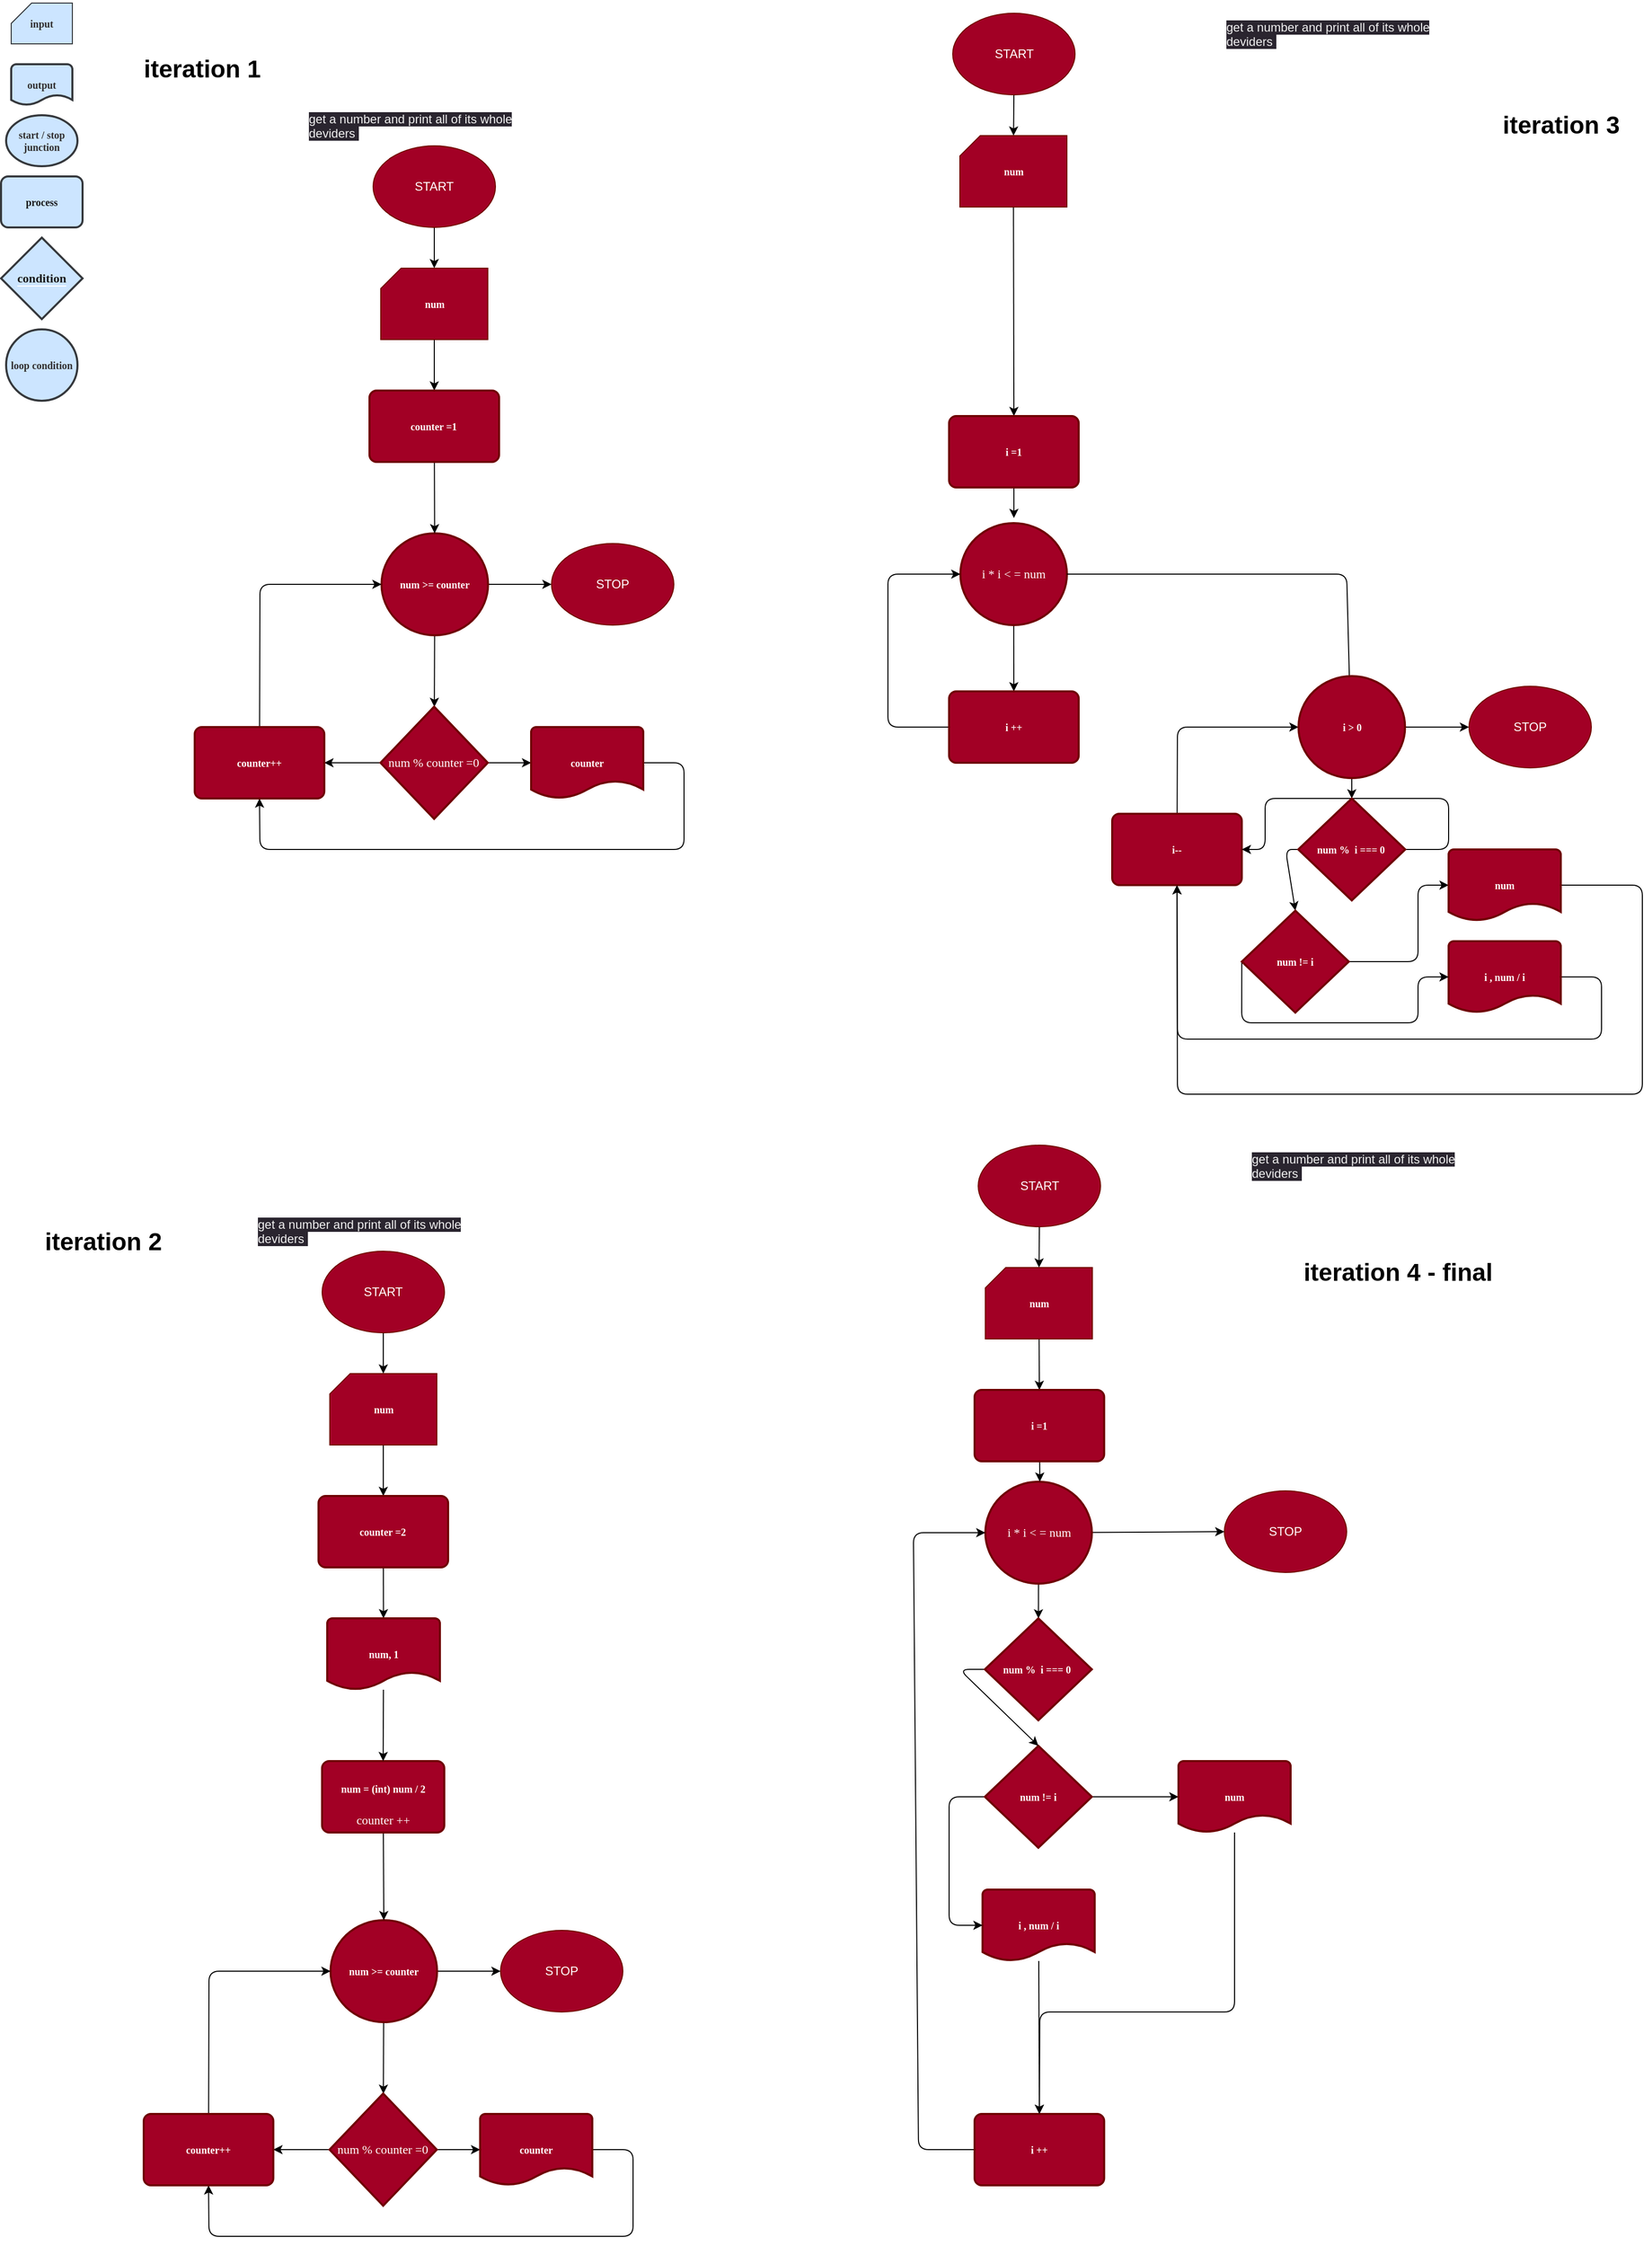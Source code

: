 <mxfile>
    <diagram id="q83JNy7y6N963V_-kqVT" name="Page-1">
        <mxGraphModel dx="1048" dy="1330" grid="1" gridSize="10" guides="1" tooltips="1" connect="1" arrows="1" fold="1" page="1" pageScale="1" pageWidth="850" pageHeight="1100" math="0" shadow="0">
            <root>
                <mxCell id="0"/>
                <mxCell id="1" parent="0"/>
                <mxCell id="2" value="&lt;span style=&quot;color: rgb(240, 240, 240); font-family: Helvetica; font-size: 12px; font-style: normal; font-variant-ligatures: normal; font-variant-caps: normal; font-weight: 400; letter-spacing: normal; orphans: 2; text-align: center; text-indent: 0px; text-transform: none; widows: 2; word-spacing: 0px; -webkit-text-stroke-width: 0px; background-color: rgb(42, 37, 47); text-decoration-thickness: initial; text-decoration-style: initial; text-decoration-color: initial; float: none; display: inline !important;&quot;&gt;get a number and print all of its whole deviders&amp;nbsp;&lt;/span&gt;" style="text;whiteSpace=wrap;html=1;" vertex="1" parent="1">
                    <mxGeometry x="310" y="110" width="250" height="40" as="geometry"/>
                </mxCell>
                <mxCell id="28" value="" style="edgeStyle=none;html=1;" edge="1" parent="1" source="3" target="27">
                    <mxGeometry relative="1" as="geometry"/>
                </mxCell>
                <mxCell id="3" value="START" style="ellipse;whiteSpace=wrap;html=1;fillColor=#a20025;fontColor=#ffffff;strokeColor=#6F0000;" vertex="1" parent="1">
                    <mxGeometry x="375" y="150" width="120" height="80" as="geometry"/>
                </mxCell>
                <mxCell id="4" value="&lt;h5&gt;input&lt;/h5&gt;" style="verticalLabelPosition=middle;verticalAlign=middle;html=1;shape=card;whiteSpace=wrap;size=20;arcSize=12;labelBackgroundColor=none;fontFamily=Tahoma;fillColor=#cce5ff;labelPosition=center;align=center;strokeColor=#36393d;fontColor=#312f2f;" vertex="1" parent="1">
                    <mxGeometry x="20" y="10" width="60" height="40" as="geometry"/>
                </mxCell>
                <mxCell id="5" value="&lt;h5&gt;output&lt;/h5&gt;" style="strokeWidth=2;html=1;shape=mxgraph.flowchart.document2;whiteSpace=wrap;size=0.25;labelBackgroundColor=none;fontFamily=Tahoma;fillColor=#cce5ff;strokeColor=#36393d;fontColor=#312f2f;" vertex="1" parent="1">
                    <mxGeometry x="20" y="70" width="60" height="40" as="geometry"/>
                </mxCell>
                <mxCell id="6" value="&lt;h5&gt;start / stop junction&lt;/h5&gt;" style="strokeWidth=2;html=1;shape=mxgraph.flowchart.start_1;whiteSpace=wrap;labelBackgroundColor=none;fontFamily=Tahoma;fillColor=#cce5ff;strokeColor=#36393d;fontColor=#312f2f;" vertex="1" parent="1">
                    <mxGeometry x="15" y="120" width="70" height="50" as="geometry"/>
                </mxCell>
                <mxCell id="7" value="&lt;h5&gt;&lt;font color=&quot;#1a1a1a&quot;&gt;process&lt;/font&gt;&lt;/h5&gt;" style="rounded=1;whiteSpace=wrap;html=1;absoluteArcSize=1;arcSize=14;strokeWidth=2;labelBackgroundColor=none;fontFamily=Tahoma;fillColor=#cce5ff;strokeColor=#36393d;" vertex="1" parent="1">
                    <mxGeometry x="10" y="180" width="80" height="50" as="geometry"/>
                </mxCell>
                <mxCell id="8" value="&lt;font color=&quot;#1a1a1a&quot; style=&quot;background-color: rgb(204, 229, 255);&quot;&gt;&lt;b&gt;condition&lt;/b&gt;&lt;/font&gt;" style="strokeWidth=2;html=1;shape=mxgraph.flowchart.decision;whiteSpace=wrap;labelBackgroundColor=#FFFFFF;fontFamily=Tahoma;fillColor=#CCE5FF;strokeColor=#36393d;" vertex="1" parent="1">
                    <mxGeometry x="10" y="240" width="80" height="80" as="geometry"/>
                </mxCell>
                <mxCell id="9" value="&lt;h5&gt;loop condition&lt;/h5&gt;" style="strokeWidth=2;html=1;shape=mxgraph.flowchart.start_1;whiteSpace=wrap;labelBackgroundColor=none;fontFamily=Tahoma;fillColor=#cce5ff;strokeColor=#36393d;fontColor=#312f2f;" vertex="1" parent="1">
                    <mxGeometry x="15" y="330" width="70" height="70" as="geometry"/>
                </mxCell>
                <mxCell id="34" value="" style="edgeStyle=none;html=1;" edge="1" parent="1" source="27" target="33">
                    <mxGeometry relative="1" as="geometry"/>
                </mxCell>
                <mxCell id="27" value="&lt;h5&gt;num&lt;/h5&gt;" style="verticalLabelPosition=middle;verticalAlign=middle;html=1;shape=card;whiteSpace=wrap;size=20;arcSize=12;labelBackgroundColor=none;fontFamily=Tahoma;fillColor=#a20025;labelPosition=center;align=center;strokeColor=#6F0000;fontColor=#ffffff;" vertex="1" parent="1">
                    <mxGeometry x="382.5" y="270" width="105" height="70" as="geometry"/>
                </mxCell>
                <mxCell id="32" value="" style="edgeStyle=none;html=1;" edge="1" parent="1" source="29" target="31">
                    <mxGeometry relative="1" as="geometry"/>
                </mxCell>
                <mxCell id="43" style="edgeStyle=none;html=1;entryX=0;entryY=0.5;entryDx=0;entryDy=0;" edge="1" parent="1" source="29" target="42">
                    <mxGeometry relative="1" as="geometry"/>
                </mxCell>
                <mxCell id="29" value="&lt;h5&gt;num &amp;gt;= counter&lt;/h5&gt;" style="strokeWidth=2;html=1;shape=mxgraph.flowchart.start_1;whiteSpace=wrap;labelBackgroundColor=none;fontFamily=Tahoma;fillColor=#a20025;strokeColor=#6F0000;fontColor=#ffffff;" vertex="1" parent="1">
                    <mxGeometry x="383.25" y="530" width="104.5" height="100" as="geometry"/>
                </mxCell>
                <mxCell id="37" value="" style="edgeStyle=none;html=1;" edge="1" parent="1" source="31" target="36">
                    <mxGeometry relative="1" as="geometry"/>
                </mxCell>
                <mxCell id="39" value="" style="edgeStyle=none;html=1;" edge="1" parent="1" source="31" target="38">
                    <mxGeometry relative="1" as="geometry"/>
                </mxCell>
                <mxCell id="31" value="num % counter =0" style="rhombus;whiteSpace=wrap;html=1;fontFamily=Tahoma;fillColor=#a20025;strokeColor=#6F0000;fontColor=#ffffff;strokeWidth=2;labelBackgroundColor=none;" vertex="1" parent="1">
                    <mxGeometry x="382.25" y="700" width="105.25" height="110" as="geometry"/>
                </mxCell>
                <mxCell id="35" style="edgeStyle=none;html=1;" edge="1" parent="1" source="33" target="29">
                    <mxGeometry relative="1" as="geometry"/>
                </mxCell>
                <mxCell id="33" value="&lt;h5&gt;counter =1&lt;/h5&gt;" style="rounded=1;whiteSpace=wrap;html=1;absoluteArcSize=1;arcSize=14;strokeWidth=2;labelBackgroundColor=none;fontFamily=Tahoma;fillColor=#a20025;strokeColor=#6F0000;fontColor=#ffffff;" vertex="1" parent="1">
                    <mxGeometry x="371.44" y="390" width="127.12" height="70" as="geometry"/>
                </mxCell>
                <mxCell id="40" style="edgeStyle=none;html=1;entryX=0.5;entryY=1;entryDx=0;entryDy=0;exitX=1;exitY=0.5;exitDx=0;exitDy=0;exitPerimeter=0;" edge="1" parent="1" source="36" target="38">
                    <mxGeometry relative="1" as="geometry">
                        <Array as="points">
                            <mxPoint x="680" y="755"/>
                            <mxPoint x="680" y="840"/>
                            <mxPoint x="264" y="840"/>
                        </Array>
                    </mxGeometry>
                </mxCell>
                <mxCell id="36" value="&lt;h5&gt;counter&lt;/h5&gt;" style="strokeWidth=2;html=1;shape=mxgraph.flowchart.document2;whiteSpace=wrap;size=0.25;labelBackgroundColor=none;fontFamily=Tahoma;fillColor=#a20025;strokeColor=#6F0000;fontColor=#ffffff;" vertex="1" parent="1">
                    <mxGeometry x="530" y="720" width="110" height="70" as="geometry"/>
                </mxCell>
                <mxCell id="41" style="edgeStyle=none;html=1;entryX=0;entryY=0.5;entryDx=0;entryDy=0;entryPerimeter=0;" edge="1" parent="1" source="38" target="29">
                    <mxGeometry relative="1" as="geometry">
                        <Array as="points">
                            <mxPoint x="264" y="580"/>
                        </Array>
                    </mxGeometry>
                </mxCell>
                <mxCell id="38" value="&lt;h5&gt;counter++&lt;/h5&gt;" style="rounded=1;whiteSpace=wrap;html=1;absoluteArcSize=1;arcSize=14;strokeWidth=2;labelBackgroundColor=none;fontFamily=Tahoma;fillColor=#a20025;strokeColor=#6F0000;fontColor=#ffffff;" vertex="1" parent="1">
                    <mxGeometry x="200" y="720" width="127.12" height="70" as="geometry"/>
                </mxCell>
                <mxCell id="42" value="STOP" style="ellipse;whiteSpace=wrap;html=1;fillColor=#a20025;fontColor=#ffffff;strokeColor=#6F0000;" vertex="1" parent="1">
                    <mxGeometry x="550" y="540" width="120" height="80" as="geometry"/>
                </mxCell>
                <mxCell id="44" value="&lt;span style=&quot;color: rgb(240, 240, 240); font-family: Helvetica; font-size: 12px; font-style: normal; font-variant-ligatures: normal; font-variant-caps: normal; font-weight: 400; letter-spacing: normal; orphans: 2; text-align: center; text-indent: 0px; text-transform: none; widows: 2; word-spacing: 0px; -webkit-text-stroke-width: 0px; background-color: rgb(42, 37, 47); text-decoration-thickness: initial; text-decoration-style: initial; text-decoration-color: initial; float: none; display: inline !important;&quot;&gt;get a number and print all of its whole deviders&amp;nbsp;&lt;/span&gt;" style="text;whiteSpace=wrap;html=1;" vertex="1" parent="1">
                    <mxGeometry x="1210" y="20" width="250" height="40" as="geometry"/>
                </mxCell>
                <mxCell id="50" style="edgeStyle=none;html=1;entryX=0;entryY=0.5;entryDx=0;entryDy=0;exitX=1;exitY=0.5;exitDx=0;exitDy=0;exitPerimeter=0;" edge="1" parent="1" source="138" target="61">
                    <mxGeometry relative="1" as="geometry"/>
                </mxCell>
                <mxCell id="57" style="edgeStyle=none;html=1;entryX=0.5;entryY=1;entryDx=0;entryDy=0;exitX=1;exitY=0.5;exitDx=0;exitDy=0;exitPerimeter=0;" edge="1" parent="1" source="58" target="60">
                    <mxGeometry relative="1" as="geometry">
                        <Array as="points">
                            <mxPoint x="1580" y="965"/>
                            <mxPoint x="1580" y="1026"/>
                            <mxPoint x="1164" y="1026"/>
                        </Array>
                    </mxGeometry>
                </mxCell>
                <mxCell id="58" value="&lt;h5&gt;i , num / i&lt;/h5&gt;" style="strokeWidth=2;html=1;shape=mxgraph.flowchart.document2;whiteSpace=wrap;size=0.25;labelBackgroundColor=none;fontFamily=Tahoma;fillColor=#a20025;strokeColor=#6F0000;fontColor=#ffffff;" vertex="1" parent="1">
                    <mxGeometry x="1430" y="930" width="110" height="70" as="geometry"/>
                </mxCell>
                <mxCell id="59" style="edgeStyle=none;html=1;entryX=0;entryY=0.5;entryDx=0;entryDy=0;entryPerimeter=0;" edge="1" parent="1" source="60" target="138">
                    <mxGeometry relative="1" as="geometry">
                        <Array as="points">
                            <mxPoint x="1164" y="720"/>
                        </Array>
                    </mxGeometry>
                </mxCell>
                <mxCell id="60" value="&lt;h5&gt;i--&lt;/h5&gt;" style="rounded=1;whiteSpace=wrap;html=1;absoluteArcSize=1;arcSize=14;strokeWidth=2;labelBackgroundColor=none;fontFamily=Tahoma;fillColor=#a20025;strokeColor=#6F0000;fontColor=#ffffff;" vertex="1" parent="1">
                    <mxGeometry x="1100" y="805" width="127.12" height="70" as="geometry"/>
                </mxCell>
                <mxCell id="61" value="STOP" style="ellipse;whiteSpace=wrap;html=1;fillColor=#a20025;fontColor=#ffffff;strokeColor=#6F0000;" vertex="1" parent="1">
                    <mxGeometry x="1450" y="680" width="120" height="80" as="geometry"/>
                </mxCell>
                <mxCell id="90" style="edgeStyle=none;html=1;" edge="1" parent="1" source="81" target="89">
                    <mxGeometry relative="1" as="geometry"/>
                </mxCell>
                <mxCell id="81" value="i * i &amp;lt; = num" style="strokeWidth=2;html=1;shape=mxgraph.flowchart.start_1;whiteSpace=wrap;labelBackgroundColor=none;fontFamily=Tahoma;fillColor=#a20025;strokeColor=#6F0000;fontColor=#ffffff;" vertex="1" parent="1">
                    <mxGeometry x="951.06" y="520" width="104.5" height="100" as="geometry"/>
                </mxCell>
                <mxCell id="82" value="" style="edgeStyle=none;html=1;" edge="1" parent="1" source="83" target="85">
                    <mxGeometry relative="1" as="geometry"/>
                </mxCell>
                <mxCell id="83" value="START" style="ellipse;whiteSpace=wrap;html=1;fillColor=#a20025;fontColor=#ffffff;strokeColor=#6F0000;" vertex="1" parent="1">
                    <mxGeometry x="943.56" y="20" width="120" height="80" as="geometry"/>
                </mxCell>
                <mxCell id="148" value="" style="edgeStyle=none;html=1;entryX=0.5;entryY=0;entryDx=0;entryDy=0;" edge="1" parent="1" source="85" target="87">
                    <mxGeometry relative="1" as="geometry">
                        <mxPoint x="1003.425" y="270" as="targetPoint"/>
                    </mxGeometry>
                </mxCell>
                <mxCell id="85" value="&lt;h5&gt;num&lt;/h5&gt;" style="verticalLabelPosition=middle;verticalAlign=middle;html=1;shape=card;whiteSpace=wrap;size=20;arcSize=12;labelBackgroundColor=none;fontFamily=Tahoma;fillColor=#a20025;labelPosition=center;align=center;strokeColor=#6F0000;fontColor=#ffffff;" vertex="1" parent="1">
                    <mxGeometry x="950.56" y="140" width="105" height="70" as="geometry"/>
                </mxCell>
                <mxCell id="86" value="" style="edgeStyle=none;html=1;" edge="1" parent="1" source="87">
                    <mxGeometry relative="1" as="geometry">
                        <mxPoint x="1003.56" y="515" as="targetPoint"/>
                    </mxGeometry>
                </mxCell>
                <mxCell id="87" value="&lt;h5&gt;i =1&lt;/h5&gt;" style="rounded=1;whiteSpace=wrap;html=1;absoluteArcSize=1;arcSize=14;strokeWidth=2;labelBackgroundColor=none;fontFamily=Tahoma;fillColor=#a20025;strokeColor=#6F0000;fontColor=#ffffff;" vertex="1" parent="1">
                    <mxGeometry x="940" y="415" width="127.12" height="70" as="geometry"/>
                </mxCell>
                <mxCell id="91" style="edgeStyle=none;html=1;entryX=0;entryY=0.5;entryDx=0;entryDy=0;entryPerimeter=0;exitX=0;exitY=0.5;exitDx=0;exitDy=0;" edge="1" parent="1" source="89" target="81">
                    <mxGeometry relative="1" as="geometry">
                        <Array as="points">
                            <mxPoint x="880" y="720"/>
                            <mxPoint x="880" y="570"/>
                        </Array>
                    </mxGeometry>
                </mxCell>
                <mxCell id="89" value="&lt;h5&gt;i ++&lt;/h5&gt;" style="rounded=1;whiteSpace=wrap;html=1;absoluteArcSize=1;arcSize=14;strokeWidth=2;labelBackgroundColor=none;fontFamily=Tahoma;fillColor=#a20025;strokeColor=#6F0000;fontColor=#ffffff;" vertex="1" parent="1">
                    <mxGeometry x="940" y="685" width="127.12" height="70" as="geometry"/>
                </mxCell>
                <mxCell id="92" value="&lt;span style=&quot;color: rgb(240, 240, 240); font-family: Helvetica; font-size: 12px; font-style: normal; font-variant-ligatures: normal; font-variant-caps: normal; font-weight: 400; letter-spacing: normal; orphans: 2; text-align: center; text-indent: 0px; text-transform: none; widows: 2; word-spacing: 0px; -webkit-text-stroke-width: 0px; background-color: rgb(42, 37, 47); text-decoration-thickness: initial; text-decoration-style: initial; text-decoration-color: initial; float: none; display: inline !important;&quot;&gt;get a number and print all of its whole deviders&amp;nbsp;&lt;/span&gt;" style="text;whiteSpace=wrap;html=1;" vertex="1" parent="1">
                    <mxGeometry x="260" y="1194" width="250" height="40" as="geometry"/>
                </mxCell>
                <mxCell id="93" value="" style="edgeStyle=none;html=1;" edge="1" parent="1" source="94" target="96">
                    <mxGeometry relative="1" as="geometry"/>
                </mxCell>
                <mxCell id="94" value="START" style="ellipse;whiteSpace=wrap;html=1;fillColor=#a20025;fontColor=#ffffff;strokeColor=#6F0000;" vertex="1" parent="1">
                    <mxGeometry x="325" y="1234" width="120" height="80" as="geometry"/>
                </mxCell>
                <mxCell id="95" value="" style="edgeStyle=none;html=1;" edge="1" parent="1" source="96" target="104">
                    <mxGeometry relative="1" as="geometry"/>
                </mxCell>
                <mxCell id="96" value="&lt;h5&gt;num&lt;/h5&gt;" style="verticalLabelPosition=middle;verticalAlign=middle;html=1;shape=card;whiteSpace=wrap;size=20;arcSize=12;labelBackgroundColor=none;fontFamily=Tahoma;fillColor=#a20025;labelPosition=center;align=center;strokeColor=#6F0000;fontColor=#ffffff;" vertex="1" parent="1">
                    <mxGeometry x="332.5" y="1354" width="105" height="70" as="geometry"/>
                </mxCell>
                <mxCell id="97" value="" style="edgeStyle=none;html=1;" edge="1" parent="1" source="99" target="102">
                    <mxGeometry relative="1" as="geometry"/>
                </mxCell>
                <mxCell id="98" style="edgeStyle=none;html=1;entryX=0;entryY=0.5;entryDx=0;entryDy=0;" edge="1" parent="1" source="99" target="109">
                    <mxGeometry relative="1" as="geometry"/>
                </mxCell>
                <mxCell id="99" value="&lt;h5&gt;num &amp;gt;= counter&lt;/h5&gt;" style="strokeWidth=2;html=1;shape=mxgraph.flowchart.start_1;whiteSpace=wrap;labelBackgroundColor=none;fontFamily=Tahoma;fillColor=#a20025;strokeColor=#6F0000;fontColor=#ffffff;" vertex="1" parent="1">
                    <mxGeometry x="333.25" y="1890" width="104.5" height="100" as="geometry"/>
                </mxCell>
                <mxCell id="100" value="" style="edgeStyle=none;html=1;" edge="1" parent="1" source="102" target="106">
                    <mxGeometry relative="1" as="geometry"/>
                </mxCell>
                <mxCell id="101" value="" style="edgeStyle=none;html=1;" edge="1" parent="1" source="102" target="108">
                    <mxGeometry relative="1" as="geometry"/>
                </mxCell>
                <mxCell id="102" value="num % counter =0" style="rhombus;whiteSpace=wrap;html=1;fontFamily=Tahoma;fillColor=#a20025;strokeColor=#6F0000;fontColor=#ffffff;strokeWidth=2;labelBackgroundColor=none;" vertex="1" parent="1">
                    <mxGeometry x="332.25" y="2060" width="105.25" height="110" as="geometry"/>
                </mxCell>
                <mxCell id="103" value="" style="edgeStyle=none;html=1;" edge="1" parent="1" source="104" target="113">
                    <mxGeometry relative="1" as="geometry"/>
                </mxCell>
                <mxCell id="104" value="&lt;h5&gt;counter =2&lt;/h5&gt;" style="rounded=1;whiteSpace=wrap;html=1;absoluteArcSize=1;arcSize=14;strokeWidth=2;labelBackgroundColor=none;fontFamily=Tahoma;fillColor=#a20025;strokeColor=#6F0000;fontColor=#ffffff;" vertex="1" parent="1">
                    <mxGeometry x="321.44" y="1474" width="127.12" height="70" as="geometry"/>
                </mxCell>
                <mxCell id="105" style="edgeStyle=none;html=1;entryX=0.5;entryY=1;entryDx=0;entryDy=0;exitX=1;exitY=0.5;exitDx=0;exitDy=0;exitPerimeter=0;" edge="1" parent="1" source="106" target="108">
                    <mxGeometry relative="1" as="geometry">
                        <Array as="points">
                            <mxPoint x="630" y="2115"/>
                            <mxPoint x="630" y="2200"/>
                            <mxPoint x="214" y="2200"/>
                        </Array>
                    </mxGeometry>
                </mxCell>
                <mxCell id="106" value="&lt;h5&gt;counter&lt;/h5&gt;" style="strokeWidth=2;html=1;shape=mxgraph.flowchart.document2;whiteSpace=wrap;size=0.25;labelBackgroundColor=none;fontFamily=Tahoma;fillColor=#a20025;strokeColor=#6F0000;fontColor=#ffffff;" vertex="1" parent="1">
                    <mxGeometry x="480" y="2080" width="110" height="70" as="geometry"/>
                </mxCell>
                <mxCell id="107" style="edgeStyle=none;html=1;entryX=0;entryY=0.5;entryDx=0;entryDy=0;entryPerimeter=0;" edge="1" parent="1" source="108" target="99">
                    <mxGeometry relative="1" as="geometry">
                        <Array as="points">
                            <mxPoint x="214" y="1940"/>
                        </Array>
                    </mxGeometry>
                </mxCell>
                <mxCell id="108" value="&lt;h5&gt;counter++&lt;/h5&gt;" style="rounded=1;whiteSpace=wrap;html=1;absoluteArcSize=1;arcSize=14;strokeWidth=2;labelBackgroundColor=none;fontFamily=Tahoma;fillColor=#a20025;strokeColor=#6F0000;fontColor=#ffffff;" vertex="1" parent="1">
                    <mxGeometry x="150" y="2080" width="127.12" height="70" as="geometry"/>
                </mxCell>
                <mxCell id="109" value="STOP" style="ellipse;whiteSpace=wrap;html=1;fillColor=#a20025;fontColor=#ffffff;strokeColor=#6F0000;" vertex="1" parent="1">
                    <mxGeometry x="500" y="1900" width="120" height="80" as="geometry"/>
                </mxCell>
                <mxCell id="110" style="edgeStyle=none;html=1;entryX=0.5;entryY=0;entryDx=0;entryDy=0;entryPerimeter=0;" edge="1" parent="1" source="111" target="99">
                    <mxGeometry relative="1" as="geometry"/>
                </mxCell>
                <mxCell id="111" value="&lt;h5&gt;num = (int) num / 2&lt;/h5&gt;&lt;div&gt;counter ++&lt;/div&gt;" style="rounded=1;whiteSpace=wrap;html=1;absoluteArcSize=1;arcSize=14;strokeWidth=2;labelBackgroundColor=none;fontFamily=Tahoma;fillColor=#a20025;strokeColor=#6F0000;fontColor=#ffffff;" vertex="1" parent="1">
                    <mxGeometry x="324.93" y="1734" width="119.88" height="70" as="geometry"/>
                </mxCell>
                <mxCell id="112" value="" style="edgeStyle=none;html=1;entryX=0.5;entryY=0;entryDx=0;entryDy=0;" edge="1" parent="1" source="113" target="111">
                    <mxGeometry relative="1" as="geometry">
                        <mxPoint x="385.25" y="1713" as="targetPoint"/>
                    </mxGeometry>
                </mxCell>
                <mxCell id="113" value="&lt;h5&gt;num, 1&lt;/h5&gt;" style="strokeWidth=2;html=1;shape=mxgraph.flowchart.document2;whiteSpace=wrap;size=0.25;labelBackgroundColor=none;fontFamily=Tahoma;fillColor=#a20025;strokeColor=#6F0000;fontColor=#ffffff;" vertex="1" parent="1">
                    <mxGeometry x="330" y="1594" width="110.5" height="70" as="geometry"/>
                </mxCell>
                <mxCell id="139" value="" style="edgeStyle=none;html=1;endArrow=none;entryX=0.5;entryY=0;entryDx=0;entryDy=0;entryPerimeter=0;" edge="1" parent="1" source="81">
                    <mxGeometry relative="1" as="geometry">
                        <mxPoint x="1335" y="762" as="targetPoint"/>
                        <mxPoint x="1055.56" y="547" as="sourcePoint"/>
                        <Array as="points">
                            <mxPoint x="1330" y="570"/>
                        </Array>
                    </mxGeometry>
                </mxCell>
                <mxCell id="141" value="" style="edgeStyle=none;html=1;" edge="1" parent="1" source="138" target="140">
                    <mxGeometry relative="1" as="geometry"/>
                </mxCell>
                <mxCell id="138" value="&lt;h5&gt;i &amp;gt; 0&lt;/h5&gt;" style="strokeWidth=2;html=1;shape=mxgraph.flowchart.start_1;whiteSpace=wrap;labelBackgroundColor=none;fontFamily=Tahoma;fillColor=#a20025;strokeColor=#6F0000;fontColor=#ffffff;" vertex="1" parent="1">
                    <mxGeometry x="1282.75" y="670" width="104.5" height="100" as="geometry"/>
                </mxCell>
                <mxCell id="145" style="edgeStyle=none;html=1;entryX=1;entryY=0.5;entryDx=0;entryDy=0;exitX=1;exitY=0.5;exitDx=0;exitDy=0;" edge="1" parent="1" source="140" target="60">
                    <mxGeometry relative="1" as="geometry">
                        <Array as="points">
                            <mxPoint x="1430" y="840"/>
                            <mxPoint x="1430" y="790"/>
                            <mxPoint x="1250" y="790"/>
                            <mxPoint x="1250" y="840"/>
                        </Array>
                    </mxGeometry>
                </mxCell>
                <mxCell id="151" style="edgeStyle=none;html=1;entryX=0.5;entryY=0;entryDx=0;entryDy=0;exitX=0;exitY=0.5;exitDx=0;exitDy=0;" edge="1" parent="1" source="140" target="150">
                    <mxGeometry relative="1" as="geometry">
                        <Array as="points">
                            <mxPoint x="1270" y="840"/>
                        </Array>
                    </mxGeometry>
                </mxCell>
                <mxCell id="140" value="&lt;h5&gt;num %&amp;nbsp; i === 0&amp;nbsp;&lt;/h5&gt;" style="rhombus;whiteSpace=wrap;html=1;fontFamily=Tahoma;fillColor=#a20025;strokeColor=#6F0000;fontColor=#ffffff;strokeWidth=2;labelBackgroundColor=none;" vertex="1" parent="1">
                    <mxGeometry x="1282.5" y="790" width="105" height="100" as="geometry"/>
                </mxCell>
                <mxCell id="152" style="edgeStyle=none;html=1;entryX=0;entryY=0.5;entryDx=0;entryDy=0;entryPerimeter=0;exitX=0;exitY=0.5;exitDx=0;exitDy=0;" edge="1" parent="1" source="150" target="58">
                    <mxGeometry relative="1" as="geometry">
                        <mxPoint x="1200" y="950" as="targetPoint"/>
                        <Array as="points">
                            <mxPoint x="1227" y="1010"/>
                            <mxPoint x="1400" y="1010"/>
                            <mxPoint x="1400" y="965"/>
                        </Array>
                    </mxGeometry>
                </mxCell>
                <mxCell id="154" style="edgeStyle=none;html=1;entryX=0;entryY=0.5;entryDx=0;entryDy=0;entryPerimeter=0;" edge="1" parent="1" source="150" target="153">
                    <mxGeometry relative="1" as="geometry">
                        <Array as="points">
                            <mxPoint x="1400" y="950"/>
                            <mxPoint x="1400" y="875"/>
                        </Array>
                    </mxGeometry>
                </mxCell>
                <mxCell id="150" value="&lt;h5&gt;num != i&lt;/h5&gt;" style="rhombus;whiteSpace=wrap;html=1;fontFamily=Tahoma;fillColor=#a20025;strokeColor=#6F0000;fontColor=#ffffff;strokeWidth=2;labelBackgroundColor=none;" vertex="1" parent="1">
                    <mxGeometry x="1227.12" y="900" width="105" height="100" as="geometry"/>
                </mxCell>
                <mxCell id="159" style="edgeStyle=none;html=1;exitX=1;exitY=0.5;exitDx=0;exitDy=0;exitPerimeter=0;entryX=0.5;entryY=1;entryDx=0;entryDy=0;" edge="1" parent="1" source="153" target="60">
                    <mxGeometry relative="1" as="geometry">
                        <mxPoint x="1160" y="884.762" as="targetPoint"/>
                        <Array as="points">
                            <mxPoint x="1620" y="875"/>
                            <mxPoint x="1620" y="1080"/>
                            <mxPoint x="1164" y="1080"/>
                        </Array>
                    </mxGeometry>
                </mxCell>
                <mxCell id="153" value="&lt;h5&gt;num&lt;/h5&gt;" style="strokeWidth=2;html=1;shape=mxgraph.flowchart.document2;whiteSpace=wrap;size=0.25;labelBackgroundColor=none;fontFamily=Tahoma;fillColor=#a20025;strokeColor=#6F0000;fontColor=#ffffff;" vertex="1" parent="1">
                    <mxGeometry x="1430" y="840" width="110" height="70" as="geometry"/>
                </mxCell>
                <mxCell id="161" value="&lt;span style=&quot;color: rgb(240, 240, 240); font-family: Helvetica; font-size: 12px; font-style: normal; font-variant-ligatures: normal; font-variant-caps: normal; font-weight: 400; letter-spacing: normal; orphans: 2; text-align: center; text-indent: 0px; text-transform: none; widows: 2; word-spacing: 0px; -webkit-text-stroke-width: 0px; background-color: rgb(42, 37, 47); text-decoration-thickness: initial; text-decoration-style: initial; text-decoration-color: initial; float: none; display: inline !important;&quot;&gt;get a number and print all of its whole deviders&amp;nbsp;&lt;/span&gt;" style="text;whiteSpace=wrap;html=1;" vertex="1" parent="1">
                    <mxGeometry x="1235" y="1130" width="250" height="40" as="geometry"/>
                </mxCell>
                <mxCell id="194" style="edgeStyle=none;html=1;entryX=0.5;entryY=0;entryDx=0;entryDy=0;" edge="1" parent="1" source="164" target="177">
                    <mxGeometry relative="1" as="geometry">
                        <mxPoint x="1029" y="2080" as="targetPoint"/>
                    </mxGeometry>
                </mxCell>
                <mxCell id="164" value="&lt;h5&gt;i , num / i&lt;/h5&gt;" style="strokeWidth=2;html=1;shape=mxgraph.flowchart.document2;whiteSpace=wrap;size=0.25;labelBackgroundColor=none;fontFamily=Tahoma;fillColor=#a20025;strokeColor=#6F0000;fontColor=#ffffff;" vertex="1" parent="1">
                    <mxGeometry x="972.81" y="1860" width="110" height="70" as="geometry"/>
                </mxCell>
                <mxCell id="167" value="STOP" style="ellipse;whiteSpace=wrap;html=1;fillColor=#a20025;fontColor=#ffffff;strokeColor=#6F0000;" vertex="1" parent="1">
                    <mxGeometry x="1210" y="1469" width="120" height="80" as="geometry"/>
                </mxCell>
                <mxCell id="190" style="edgeStyle=none;html=1;" edge="1" parent="1" source="169" target="189">
                    <mxGeometry relative="1" as="geometry"/>
                </mxCell>
                <mxCell id="196" style="edgeStyle=none;html=1;entryX=0;entryY=0.5;entryDx=0;entryDy=0;" edge="1" parent="1" source="169" target="167">
                    <mxGeometry relative="1" as="geometry"/>
                </mxCell>
                <mxCell id="169" value="i * i &amp;lt; = num" style="strokeWidth=2;html=1;shape=mxgraph.flowchart.start_1;whiteSpace=wrap;labelBackgroundColor=none;fontFamily=Tahoma;fillColor=#a20025;strokeColor=#6F0000;fontColor=#ffffff;" vertex="1" parent="1">
                    <mxGeometry x="975.56" y="1460" width="104.5" height="100" as="geometry"/>
                </mxCell>
                <mxCell id="170" value="" style="edgeStyle=none;html=1;" edge="1" parent="1" source="171" target="173">
                    <mxGeometry relative="1" as="geometry"/>
                </mxCell>
                <mxCell id="171" value="START" style="ellipse;whiteSpace=wrap;html=1;fillColor=#a20025;fontColor=#ffffff;strokeColor=#6F0000;" vertex="1" parent="1">
                    <mxGeometry x="968.56" y="1130" width="120" height="80" as="geometry"/>
                </mxCell>
                <mxCell id="172" value="" style="edgeStyle=none;html=1;entryX=0.5;entryY=0;entryDx=0;entryDy=0;" edge="1" parent="1" source="173" target="175">
                    <mxGeometry relative="1" as="geometry">
                        <mxPoint x="1028.425" y="1380" as="targetPoint"/>
                    </mxGeometry>
                </mxCell>
                <mxCell id="173" value="&lt;h5&gt;num&lt;/h5&gt;" style="verticalLabelPosition=middle;verticalAlign=middle;html=1;shape=card;whiteSpace=wrap;size=20;arcSize=12;labelBackgroundColor=none;fontFamily=Tahoma;fillColor=#a20025;labelPosition=center;align=center;strokeColor=#6F0000;fontColor=#ffffff;" vertex="1" parent="1">
                    <mxGeometry x="975.56" y="1250" width="105" height="70" as="geometry"/>
                </mxCell>
                <mxCell id="174" value="" style="edgeStyle=none;html=1;" edge="1" parent="1" source="175">
                    <mxGeometry relative="1" as="geometry">
                        <mxPoint x="1029" y="1460" as="targetPoint"/>
                    </mxGeometry>
                </mxCell>
                <mxCell id="175" value="&lt;h5&gt;i =1&lt;/h5&gt;" style="rounded=1;whiteSpace=wrap;html=1;absoluteArcSize=1;arcSize=14;strokeWidth=2;labelBackgroundColor=none;fontFamily=Tahoma;fillColor=#a20025;strokeColor=#6F0000;fontColor=#ffffff;" vertex="1" parent="1">
                    <mxGeometry x="965" y="1370" width="127.12" height="70" as="geometry"/>
                </mxCell>
                <mxCell id="176" style="edgeStyle=none;html=1;entryX=0;entryY=0.5;entryDx=0;entryDy=0;entryPerimeter=0;exitX=0;exitY=0.5;exitDx=0;exitDy=0;" edge="1" parent="1" source="177" target="169">
                    <mxGeometry relative="1" as="geometry">
                        <Array as="points">
                            <mxPoint x="910" y="2115"/>
                            <mxPoint x="905" y="1510"/>
                        </Array>
                    </mxGeometry>
                </mxCell>
                <mxCell id="177" value="&lt;h5&gt;i ++&lt;/h5&gt;" style="rounded=1;whiteSpace=wrap;html=1;absoluteArcSize=1;arcSize=14;strokeWidth=2;labelBackgroundColor=none;fontFamily=Tahoma;fillColor=#a20025;strokeColor=#6F0000;fontColor=#ffffff;" vertex="1" parent="1">
                    <mxGeometry x="965" y="2080" width="127.12" height="70" as="geometry"/>
                </mxCell>
                <mxCell id="192" value="" style="edgeStyle=none;html=1;" edge="1" parent="1" source="186" target="188">
                    <mxGeometry relative="1" as="geometry"/>
                </mxCell>
                <mxCell id="193" style="edgeStyle=none;html=1;entryX=0;entryY=0.5;entryDx=0;entryDy=0;entryPerimeter=0;exitX=0;exitY=0.5;exitDx=0;exitDy=0;" edge="1" parent="1" source="186" target="164">
                    <mxGeometry relative="1" as="geometry">
                        <Array as="points">
                            <mxPoint x="940" y="1769"/>
                            <mxPoint x="940" y="1895"/>
                        </Array>
                    </mxGeometry>
                </mxCell>
                <mxCell id="186" value="&lt;h5&gt;num != i&lt;/h5&gt;" style="rhombus;whiteSpace=wrap;html=1;fontFamily=Tahoma;fillColor=#a20025;strokeColor=#6F0000;fontColor=#ffffff;strokeWidth=2;labelBackgroundColor=none;" vertex="1" parent="1">
                    <mxGeometry x="975.06" y="1719" width="105" height="100" as="geometry"/>
                </mxCell>
                <mxCell id="195" style="edgeStyle=none;html=1;entryX=0.5;entryY=0;entryDx=0;entryDy=0;" edge="1" parent="1" source="188" target="177">
                    <mxGeometry relative="1" as="geometry">
                        <Array as="points">
                            <mxPoint x="1220" y="1980"/>
                            <mxPoint x="1029" y="1980"/>
                        </Array>
                    </mxGeometry>
                </mxCell>
                <mxCell id="188" value="&lt;h5&gt;num&lt;/h5&gt;" style="strokeWidth=2;html=1;shape=mxgraph.flowchart.document2;whiteSpace=wrap;size=0.25;labelBackgroundColor=none;fontFamily=Tahoma;fillColor=#a20025;strokeColor=#6F0000;fontColor=#ffffff;" vertex="1" parent="1">
                    <mxGeometry x="1165" y="1734" width="110" height="70" as="geometry"/>
                </mxCell>
                <mxCell id="191" style="edgeStyle=none;html=1;entryX=0.5;entryY=0;entryDx=0;entryDy=0;" edge="1" parent="1" source="189" target="186">
                    <mxGeometry relative="1" as="geometry">
                        <Array as="points">
                            <mxPoint x="950" y="1644"/>
                        </Array>
                    </mxGeometry>
                </mxCell>
                <mxCell id="189" value="&lt;h5&gt;num %&amp;nbsp; i === 0&amp;nbsp;&lt;/h5&gt;" style="rhombus;whiteSpace=wrap;html=1;fontFamily=Tahoma;fillColor=#a20025;strokeColor=#6F0000;fontColor=#ffffff;strokeWidth=2;labelBackgroundColor=none;" vertex="1" parent="1">
                    <mxGeometry x="975.06" y="1594" width="105" height="100" as="geometry"/>
                </mxCell>
                <mxCell id="197" value="&lt;h1&gt;&lt;b&gt;iteration 1&lt;/b&gt;&lt;/h1&gt;" style="text;html=1;align=center;verticalAlign=middle;resizable=0;points=[];autosize=1;strokeColor=none;fillColor=none;" vertex="1" parent="1">
                    <mxGeometry x="137.12" y="40" width="140" height="70" as="geometry"/>
                </mxCell>
                <mxCell id="198" value="&lt;h1&gt;&lt;b&gt;iteration 2&lt;/b&gt;&lt;/h1&gt;" style="text;html=1;align=center;verticalAlign=middle;resizable=0;points=[];autosize=1;strokeColor=none;fillColor=none;" vertex="1" parent="1">
                    <mxGeometry x="40" y="1190" width="140" height="70" as="geometry"/>
                </mxCell>
                <mxCell id="199" value="&lt;h1&gt;&lt;b&gt;iteration 3&lt;/b&gt;&lt;/h1&gt;" style="text;html=1;align=center;verticalAlign=middle;resizable=0;points=[];autosize=1;strokeColor=none;fillColor=none;" vertex="1" parent="1">
                    <mxGeometry x="1470" y="95" width="140" height="70" as="geometry"/>
                </mxCell>
                <mxCell id="200" value="&lt;h1&gt;&lt;b&gt;iteration 4 - final&lt;/b&gt;&lt;/h1&gt;" style="text;html=1;align=center;verticalAlign=middle;resizable=0;points=[];autosize=1;strokeColor=none;fillColor=none;" vertex="1" parent="1">
                    <mxGeometry x="1275" y="1220" width="210" height="70" as="geometry"/>
                </mxCell>
            </root>
        </mxGraphModel>
    </diagram>
</mxfile>